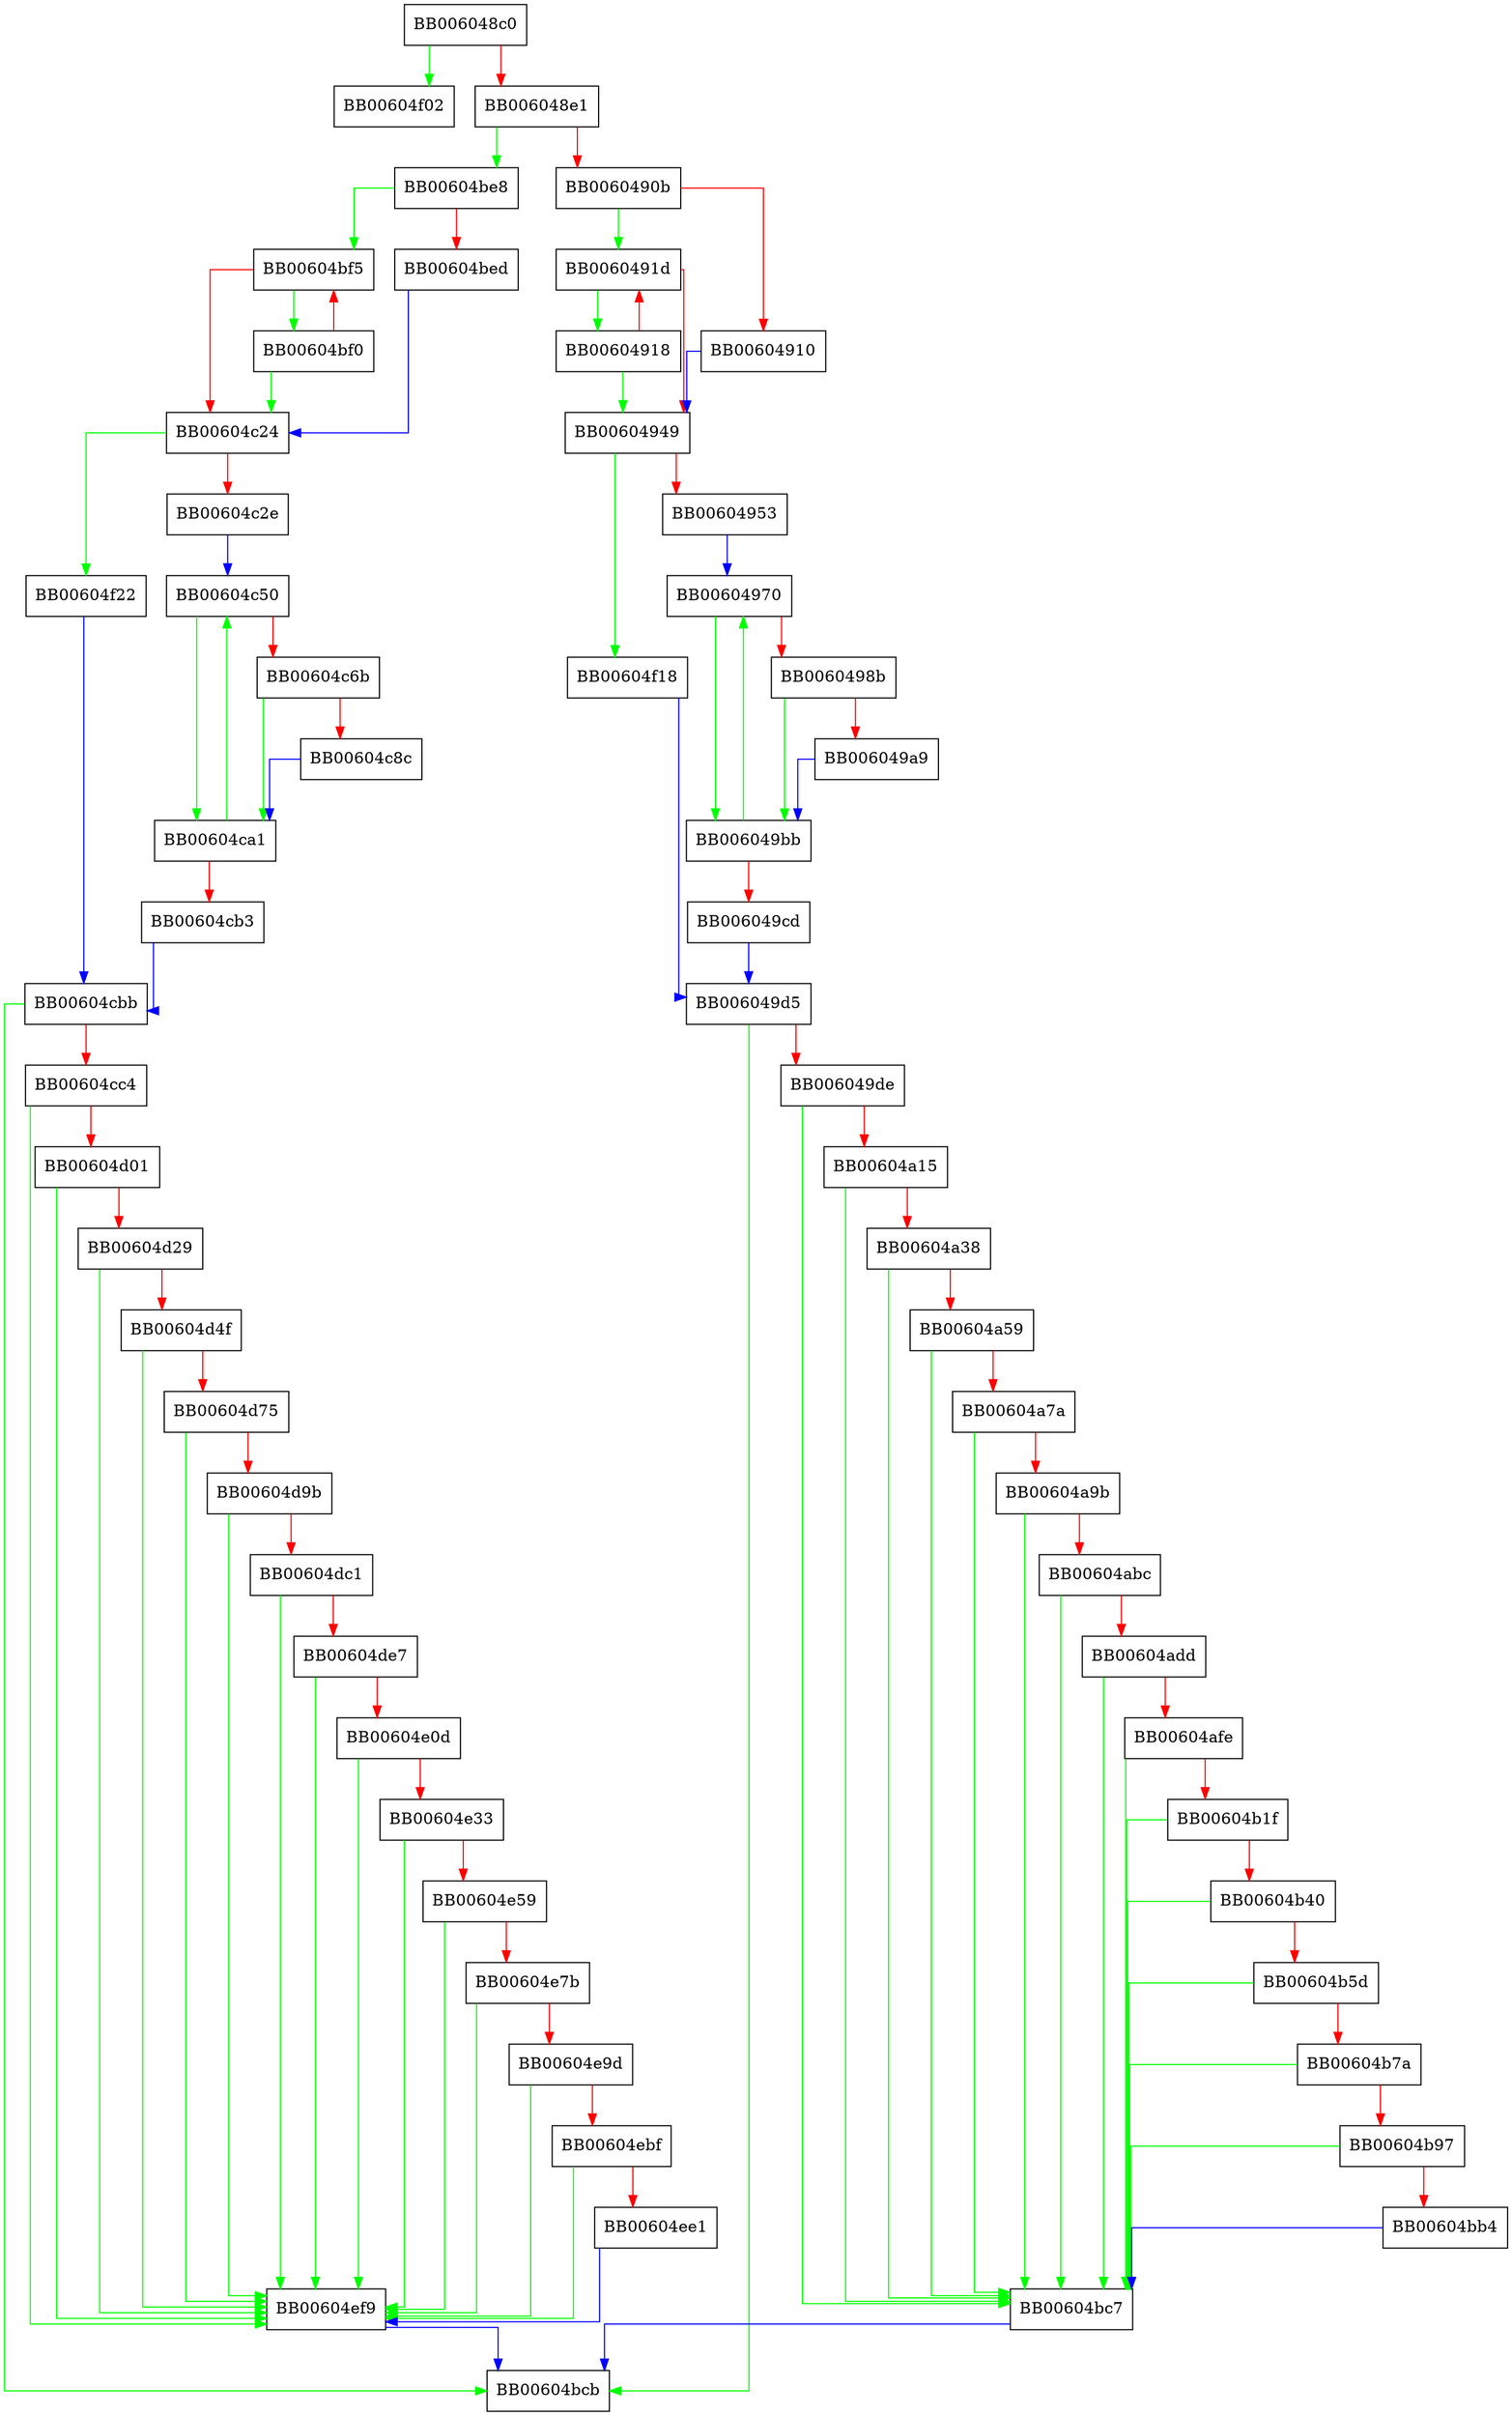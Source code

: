 digraph CRYPTO_cfb128_encrypt {
  node [shape="box"];
  graph [splines=ortho];
  BB006048c0 -> BB00604f02 [color="green"];
  BB006048c0 -> BB006048e1 [color="red"];
  BB006048e1 -> BB00604be8 [color="green"];
  BB006048e1 -> BB0060490b [color="red"];
  BB0060490b -> BB0060491d [color="green"];
  BB0060490b -> BB00604910 [color="red"];
  BB00604910 -> BB00604949 [color="blue"];
  BB00604918 -> BB00604949 [color="green"];
  BB00604918 -> BB0060491d [color="red"];
  BB0060491d -> BB00604918 [color="green"];
  BB0060491d -> BB00604949 [color="red"];
  BB00604949 -> BB00604f18 [color="green"];
  BB00604949 -> BB00604953 [color="red"];
  BB00604953 -> BB00604970 [color="blue"];
  BB00604970 -> BB006049bb [color="green"];
  BB00604970 -> BB0060498b [color="red"];
  BB0060498b -> BB006049bb [color="green"];
  BB0060498b -> BB006049a9 [color="red"];
  BB006049a9 -> BB006049bb [color="blue"];
  BB006049bb -> BB00604970 [color="green"];
  BB006049bb -> BB006049cd [color="red"];
  BB006049cd -> BB006049d5 [color="blue"];
  BB006049d5 -> BB00604bcb [color="green"];
  BB006049d5 -> BB006049de [color="red"];
  BB006049de -> BB00604bc7 [color="green"];
  BB006049de -> BB00604a15 [color="red"];
  BB00604a15 -> BB00604bc7 [color="green"];
  BB00604a15 -> BB00604a38 [color="red"];
  BB00604a38 -> BB00604bc7 [color="green"];
  BB00604a38 -> BB00604a59 [color="red"];
  BB00604a59 -> BB00604bc7 [color="green"];
  BB00604a59 -> BB00604a7a [color="red"];
  BB00604a7a -> BB00604bc7 [color="green"];
  BB00604a7a -> BB00604a9b [color="red"];
  BB00604a9b -> BB00604bc7 [color="green"];
  BB00604a9b -> BB00604abc [color="red"];
  BB00604abc -> BB00604bc7 [color="green"];
  BB00604abc -> BB00604add [color="red"];
  BB00604add -> BB00604bc7 [color="green"];
  BB00604add -> BB00604afe [color="red"];
  BB00604afe -> BB00604bc7 [color="green"];
  BB00604afe -> BB00604b1f [color="red"];
  BB00604b1f -> BB00604bc7 [color="green"];
  BB00604b1f -> BB00604b40 [color="red"];
  BB00604b40 -> BB00604bc7 [color="green"];
  BB00604b40 -> BB00604b5d [color="red"];
  BB00604b5d -> BB00604bc7 [color="green"];
  BB00604b5d -> BB00604b7a [color="red"];
  BB00604b7a -> BB00604bc7 [color="green"];
  BB00604b7a -> BB00604b97 [color="red"];
  BB00604b97 -> BB00604bc7 [color="green"];
  BB00604b97 -> BB00604bb4 [color="red"];
  BB00604bb4 -> BB00604bc7 [color="blue"];
  BB00604bc7 -> BB00604bcb [color="blue"];
  BB00604be8 -> BB00604bf5 [color="green"];
  BB00604be8 -> BB00604bed [color="red"];
  BB00604bed -> BB00604c24 [color="blue"];
  BB00604bf0 -> BB00604c24 [color="green"];
  BB00604bf0 -> BB00604bf5 [color="red"];
  BB00604bf5 -> BB00604bf0 [color="green"];
  BB00604bf5 -> BB00604c24 [color="red"];
  BB00604c24 -> BB00604f22 [color="green"];
  BB00604c24 -> BB00604c2e [color="red"];
  BB00604c2e -> BB00604c50 [color="blue"];
  BB00604c50 -> BB00604ca1 [color="green"];
  BB00604c50 -> BB00604c6b [color="red"];
  BB00604c6b -> BB00604ca1 [color="green"];
  BB00604c6b -> BB00604c8c [color="red"];
  BB00604c8c -> BB00604ca1 [color="blue"];
  BB00604ca1 -> BB00604c50 [color="green"];
  BB00604ca1 -> BB00604cb3 [color="red"];
  BB00604cb3 -> BB00604cbb [color="blue"];
  BB00604cbb -> BB00604bcb [color="green"];
  BB00604cbb -> BB00604cc4 [color="red"];
  BB00604cc4 -> BB00604ef9 [color="green"];
  BB00604cc4 -> BB00604d01 [color="red"];
  BB00604d01 -> BB00604ef9 [color="green"];
  BB00604d01 -> BB00604d29 [color="red"];
  BB00604d29 -> BB00604ef9 [color="green"];
  BB00604d29 -> BB00604d4f [color="red"];
  BB00604d4f -> BB00604ef9 [color="green"];
  BB00604d4f -> BB00604d75 [color="red"];
  BB00604d75 -> BB00604ef9 [color="green"];
  BB00604d75 -> BB00604d9b [color="red"];
  BB00604d9b -> BB00604ef9 [color="green"];
  BB00604d9b -> BB00604dc1 [color="red"];
  BB00604dc1 -> BB00604ef9 [color="green"];
  BB00604dc1 -> BB00604de7 [color="red"];
  BB00604de7 -> BB00604ef9 [color="green"];
  BB00604de7 -> BB00604e0d [color="red"];
  BB00604e0d -> BB00604ef9 [color="green"];
  BB00604e0d -> BB00604e33 [color="red"];
  BB00604e33 -> BB00604ef9 [color="green"];
  BB00604e33 -> BB00604e59 [color="red"];
  BB00604e59 -> BB00604ef9 [color="green"];
  BB00604e59 -> BB00604e7b [color="red"];
  BB00604e7b -> BB00604ef9 [color="green"];
  BB00604e7b -> BB00604e9d [color="red"];
  BB00604e9d -> BB00604ef9 [color="green"];
  BB00604e9d -> BB00604ebf [color="red"];
  BB00604ebf -> BB00604ef9 [color="green"];
  BB00604ebf -> BB00604ee1 [color="red"];
  BB00604ee1 -> BB00604ef9 [color="blue"];
  BB00604ef9 -> BB00604bcb [color="blue"];
  BB00604f18 -> BB006049d5 [color="blue"];
  BB00604f22 -> BB00604cbb [color="blue"];
}